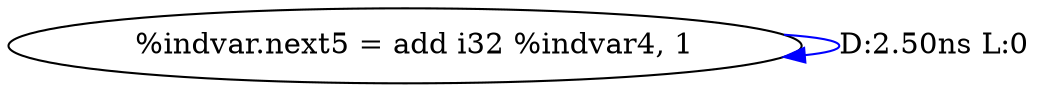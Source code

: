 digraph {
Node0x41bded0[label="  %indvar.next5 = add i32 %indvar4, 1"];
Node0x41bded0 -> Node0x41bded0[label="D:2.50ns L:0",color=blue];
}
